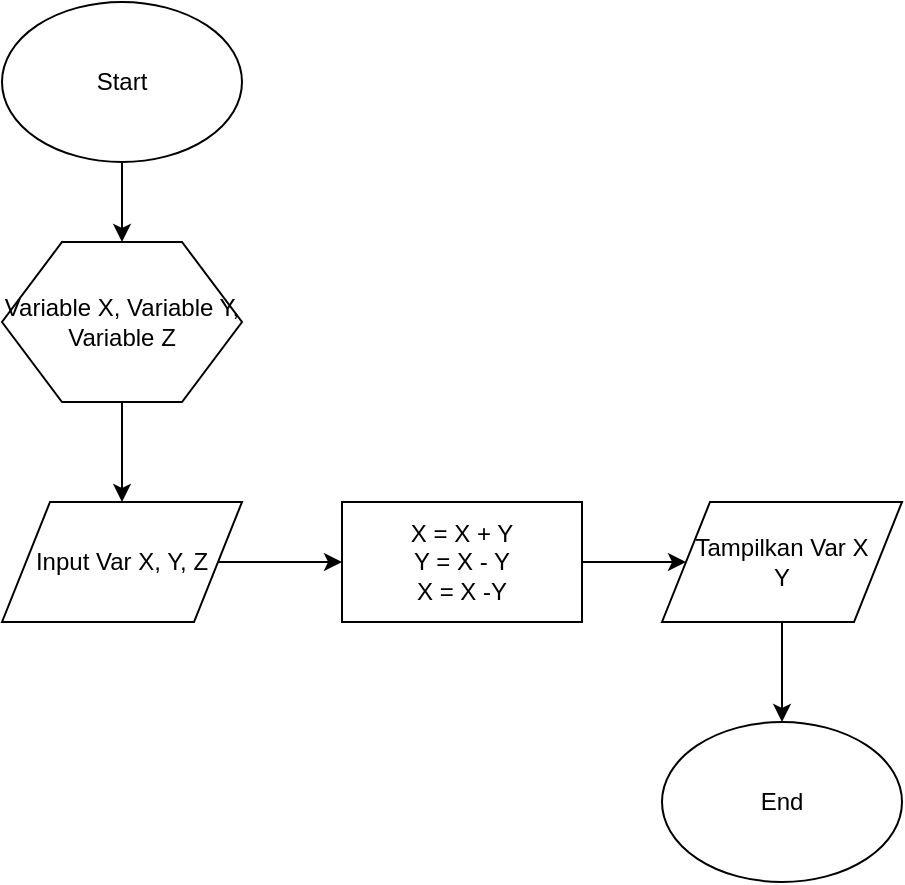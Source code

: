 <mxfile version="12.1.3" type="github" pages="1">
  <diagram id="6a731a19-8d31-9384-78a2-239565b7b9f0" name="Page-1">
    <mxGraphModel dx="1005" dy="515" grid="1" gridSize="10" guides="1" tooltips="1" connect="1" arrows="1" fold="1" page="1" pageScale="1" pageWidth="1169" pageHeight="827" background="#ffffff" math="0" shadow="0">
      <root>
        <mxCell id="0"/>
        <mxCell id="1" parent="0"/>
        <mxCell id="eC_WYIJNpsr5yDgWPH35-57" value="" style="edgeStyle=orthogonalEdgeStyle;rounded=0;orthogonalLoop=1;jettySize=auto;html=1;" edge="1" parent="1" source="eC_WYIJNpsr5yDgWPH35-55" target="eC_WYIJNpsr5yDgWPH35-56">
          <mxGeometry relative="1" as="geometry"/>
        </mxCell>
        <mxCell id="eC_WYIJNpsr5yDgWPH35-55" value="Start" style="ellipse;whiteSpace=wrap;html=1;" vertex="1" parent="1">
          <mxGeometry x="350" y="40" width="120" height="80" as="geometry"/>
        </mxCell>
        <mxCell id="eC_WYIJNpsr5yDgWPH35-59" value="" style="edgeStyle=orthogonalEdgeStyle;rounded=0;orthogonalLoop=1;jettySize=auto;html=1;" edge="1" parent="1" source="eC_WYIJNpsr5yDgWPH35-56" target="eC_WYIJNpsr5yDgWPH35-58">
          <mxGeometry relative="1" as="geometry"/>
        </mxCell>
        <mxCell id="eC_WYIJNpsr5yDgWPH35-56" value="Variable X, Variable Y, Variable Z" style="shape=hexagon;perimeter=hexagonPerimeter2;whiteSpace=wrap;html=1;" vertex="1" parent="1">
          <mxGeometry x="350" y="160" width="120" height="80" as="geometry"/>
        </mxCell>
        <mxCell id="eC_WYIJNpsr5yDgWPH35-61" value="" style="edgeStyle=orthogonalEdgeStyle;rounded=0;orthogonalLoop=1;jettySize=auto;html=1;" edge="1" parent="1" source="eC_WYIJNpsr5yDgWPH35-58" target="eC_WYIJNpsr5yDgWPH35-60">
          <mxGeometry relative="1" as="geometry"/>
        </mxCell>
        <mxCell id="eC_WYIJNpsr5yDgWPH35-58" value="Input Var X, Y, Z" style="shape=parallelogram;perimeter=parallelogramPerimeter;whiteSpace=wrap;html=1;" vertex="1" parent="1">
          <mxGeometry x="350" y="290" width="120" height="60" as="geometry"/>
        </mxCell>
        <mxCell id="eC_WYIJNpsr5yDgWPH35-63" value="" style="edgeStyle=orthogonalEdgeStyle;rounded=0;orthogonalLoop=1;jettySize=auto;html=1;" edge="1" parent="1" source="eC_WYIJNpsr5yDgWPH35-60" target="eC_WYIJNpsr5yDgWPH35-62">
          <mxGeometry relative="1" as="geometry"/>
        </mxCell>
        <mxCell id="eC_WYIJNpsr5yDgWPH35-60" value="X = X + Y&lt;br&gt;Y = X - Y&lt;br&gt;X = X -Y" style="rounded=0;whiteSpace=wrap;html=1;" vertex="1" parent="1">
          <mxGeometry x="520" y="290" width="120" height="60" as="geometry"/>
        </mxCell>
        <mxCell id="eC_WYIJNpsr5yDgWPH35-65" value="" style="edgeStyle=orthogonalEdgeStyle;rounded=0;orthogonalLoop=1;jettySize=auto;html=1;" edge="1" parent="1" source="eC_WYIJNpsr5yDgWPH35-62" target="eC_WYIJNpsr5yDgWPH35-64">
          <mxGeometry relative="1" as="geometry"/>
        </mxCell>
        <mxCell id="eC_WYIJNpsr5yDgWPH35-62" value="Tampilkan Var X&lt;br&gt;Y" style="shape=parallelogram;perimeter=parallelogramPerimeter;whiteSpace=wrap;html=1;" vertex="1" parent="1">
          <mxGeometry x="680" y="290" width="120" height="60" as="geometry"/>
        </mxCell>
        <mxCell id="eC_WYIJNpsr5yDgWPH35-64" value="End" style="ellipse;whiteSpace=wrap;html=1;" vertex="1" parent="1">
          <mxGeometry x="680" y="400" width="120" height="80" as="geometry"/>
        </mxCell>
      </root>
    </mxGraphModel>
  </diagram>
</mxfile>
